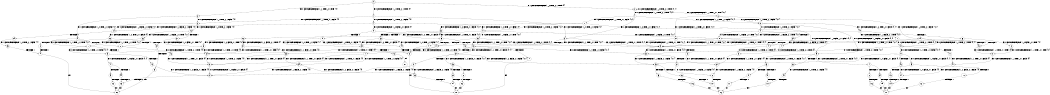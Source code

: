 digraph BCG {
size = "7, 10.5";
center = TRUE;
node [shape = circle];
0 [peripheries = 2];
0 -> 1 [label = "EX !0 !ATOMIC_EXCH_BRANCH (1, +1, TRUE, +0, 1, TRUE) !{0}"];
0 -> 2 [label = "EX !1 !ATOMIC_EXCH_BRANCH (1, +0, TRUE, +0, 1, TRUE) !{0}"];
0 -> 3 [label = "EX !0 !ATOMIC_EXCH_BRANCH (1, +1, TRUE, +0, 1, TRUE) !{0}"];
1 -> 4 [label = "EX !0 !ATOMIC_EXCH_BRANCH (1, +1, TRUE, +0, 1, FALSE) !{0}"];
1 -> 5 [label = "EX !1 !ATOMIC_EXCH_BRANCH (1, +0, TRUE, +0, 1, FALSE) !{0}"];
1 -> 6 [label = "EX !0 !ATOMIC_EXCH_BRANCH (1, +1, TRUE, +0, 1, FALSE) !{0}"];
2 -> 2 [label = "EX !1 !ATOMIC_EXCH_BRANCH (1, +0, TRUE, +0, 1, TRUE) !{0, 1}"];
2 -> 7 [label = "EX !0 !ATOMIC_EXCH_BRANCH (1, +1, TRUE, +0, 1, TRUE) !{0, 1}"];
2 -> 8 [label = "EX !0 !ATOMIC_EXCH_BRANCH (1, +1, TRUE, +0, 1, TRUE) !{0, 1}"];
3 -> 9 [label = "EX !1 !ATOMIC_EXCH_BRANCH (1, +0, TRUE, +0, 1, FALSE) !{0}"];
3 -> 6 [label = "EX !0 !ATOMIC_EXCH_BRANCH (1, +1, TRUE, +0, 1, FALSE) !{0}"];
4 -> 10 [label = "EX !0 !ATOMIC_EXCH_BRANCH (1, +0, FALSE, +0, 1, FALSE) !{0}"];
4 -> 11 [label = "EX !1 !ATOMIC_EXCH_BRANCH (1, +0, TRUE, +0, 1, FALSE) !{0}"];
4 -> 12 [label = "EX !0 !ATOMIC_EXCH_BRANCH (1, +0, FALSE, +0, 1, FALSE) !{0}"];
5 -> 13 [label = "EX !0 !ATOMIC_EXCH_BRANCH (1, +1, TRUE, +0, 1, TRUE) !{0, 1}"];
5 -> 14 [label = "TERMINATE !1"];
5 -> 15 [label = "EX !0 !ATOMIC_EXCH_BRANCH (1, +1, TRUE, +0, 1, TRUE) !{0, 1}"];
6 -> 16 [label = "EX !1 !ATOMIC_EXCH_BRANCH (1, +0, TRUE, +0, 1, FALSE) !{0}"];
6 -> 12 [label = "EX !0 !ATOMIC_EXCH_BRANCH (1, +0, FALSE, +0, 1, FALSE) !{0}"];
7 -> 17 [label = "EX !0 !ATOMIC_EXCH_BRANCH (1, +1, TRUE, +0, 1, FALSE) !{0, 1}"];
7 -> 5 [label = "EX !1 !ATOMIC_EXCH_BRANCH (1, +0, TRUE, +0, 1, FALSE) !{0, 1}"];
7 -> 18 [label = "EX !0 !ATOMIC_EXCH_BRANCH (1, +1, TRUE, +0, 1, FALSE) !{0, 1}"];
8 -> 19 [label = "EX !1 !ATOMIC_EXCH_BRANCH (1, +0, TRUE, +0, 1, FALSE) !{0, 1}"];
8 -> 18 [label = "EX !0 !ATOMIC_EXCH_BRANCH (1, +1, TRUE, +0, 1, FALSE) !{0, 1}"];
8 -> 20 [label = "EX !1 !ATOMIC_EXCH_BRANCH (1, +0, TRUE, +0, 1, FALSE) !{0, 1}"];
9 -> 21 [label = "EX !0 !ATOMIC_EXCH_BRANCH (1, +1, TRUE, +0, 1, TRUE) !{0, 1}"];
9 -> 22 [label = "TERMINATE !1"];
10 -> 23 [label = "EX !1 !ATOMIC_EXCH_BRANCH (1, +0, TRUE, +0, 1, FALSE) !{0}"];
10 -> 24 [label = "TERMINATE !0"];
11 -> 25 [label = "EX !0 !ATOMIC_EXCH_BRANCH (1, +0, FALSE, +0, 1, TRUE) !{0, 1}"];
11 -> 26 [label = "TERMINATE !1"];
11 -> 27 [label = "EX !0 !ATOMIC_EXCH_BRANCH (1, +0, FALSE, +0, 1, TRUE) !{0, 1}"];
12 -> 28 [label = "EX !1 !ATOMIC_EXCH_BRANCH (1, +0, TRUE, +0, 1, FALSE) !{0}"];
12 -> 29 [label = "TERMINATE !0"];
13 -> 30 [label = "EX !0 !ATOMIC_EXCH_BRANCH (1, +1, TRUE, +0, 1, FALSE) !{0, 1}"];
13 -> 31 [label = "TERMINATE !1"];
13 -> 32 [label = "EX !0 !ATOMIC_EXCH_BRANCH (1, +1, TRUE, +0, 1, FALSE) !{0, 1}"];
14 -> 33 [label = "EX !0 !ATOMIC_EXCH_BRANCH (1, +1, TRUE, +0, 1, TRUE) !{0}"];
14 -> 34 [label = "EX !0 !ATOMIC_EXCH_BRANCH (1, +1, TRUE, +0, 1, TRUE) !{0}"];
15 -> 32 [label = "EX !0 !ATOMIC_EXCH_BRANCH (1, +1, TRUE, +0, 1, FALSE) !{0, 1}"];
15 -> 35 [label = "TERMINATE !1"];
16 -> 36 [label = "EX !0 !ATOMIC_EXCH_BRANCH (1, +0, FALSE, +0, 1, TRUE) !{0, 1}"];
16 -> 37 [label = "TERMINATE !1"];
17 -> 38 [label = "EX !0 !ATOMIC_EXCH_BRANCH (1, +0, FALSE, +0, 1, FALSE) !{0, 1}"];
17 -> 11 [label = "EX !1 !ATOMIC_EXCH_BRANCH (1, +0, TRUE, +0, 1, FALSE) !{0, 1}"];
17 -> 39 [label = "EX !0 !ATOMIC_EXCH_BRANCH (1, +0, FALSE, +0, 1, FALSE) !{0, 1}"];
18 -> 40 [label = "EX !1 !ATOMIC_EXCH_BRANCH (1, +0, TRUE, +0, 1, FALSE) !{0, 1}"];
18 -> 39 [label = "EX !0 !ATOMIC_EXCH_BRANCH (1, +0, FALSE, +0, 1, FALSE) !{0, 1}"];
18 -> 41 [label = "EX !1 !ATOMIC_EXCH_BRANCH (1, +0, TRUE, +0, 1, FALSE) !{0, 1}"];
19 -> 42 [label = "EX !0 !ATOMIC_EXCH_BRANCH (1, +1, TRUE, +0, 1, TRUE) !{0, 1}"];
19 -> 43 [label = "TERMINATE !1"];
19 -> 15 [label = "EX !0 !ATOMIC_EXCH_BRANCH (1, +1, TRUE, +0, 1, TRUE) !{0, 1}"];
20 -> 15 [label = "EX !0 !ATOMIC_EXCH_BRANCH (1, +1, TRUE, +0, 1, TRUE) !{0, 1}"];
20 -> 44 [label = "TERMINATE !1"];
21 -> 45 [label = "EX !0 !ATOMIC_EXCH_BRANCH (1, +1, TRUE, +0, 1, FALSE) !{0, 1}"];
21 -> 46 [label = "TERMINATE !1"];
22 -> 34 [label = "EX !0 !ATOMIC_EXCH_BRANCH (1, +1, TRUE, +0, 1, TRUE) !{0}"];
23 -> 47 [label = "TERMINATE !0"];
23 -> 48 [label = "TERMINATE !1"];
24 -> 49 [label = "EX !1 !ATOMIC_EXCH_BRANCH (1, +0, TRUE, +0, 1, FALSE) !{1}"];
24 -> 50 [label = "EX !1 !ATOMIC_EXCH_BRANCH (1, +0, TRUE, +0, 1, FALSE) !{1}"];
25 -> 13 [label = "EX !0 !ATOMIC_EXCH_BRANCH (1, +1, TRUE, +0, 1, TRUE) !{0, 1}"];
25 -> 14 [label = "TERMINATE !1"];
25 -> 15 [label = "EX !0 !ATOMIC_EXCH_BRANCH (1, +1, TRUE, +0, 1, TRUE) !{0, 1}"];
26 -> 51 [label = "EX !0 !ATOMIC_EXCH_BRANCH (1, +0, FALSE, +0, 1, TRUE) !{0}"];
26 -> 52 [label = "EX !0 !ATOMIC_EXCH_BRANCH (1, +0, FALSE, +0, 1, TRUE) !{0}"];
27 -> 15 [label = "EX !0 !ATOMIC_EXCH_BRANCH (1, +1, TRUE, +0, 1, TRUE) !{0, 1}"];
27 -> 44 [label = "TERMINATE !1"];
28 -> 53 [label = "TERMINATE !0"];
28 -> 54 [label = "TERMINATE !1"];
29 -> 55 [label = "EX !1 !ATOMIC_EXCH_BRANCH (1, +0, TRUE, +0, 1, FALSE) !{1}"];
30 -> 56 [label = "EX !0 !ATOMIC_EXCH_BRANCH (1, +0, FALSE, +0, 1, FALSE) !{0, 1}"];
30 -> 57 [label = "TERMINATE !1"];
30 -> 58 [label = "EX !0 !ATOMIC_EXCH_BRANCH (1, +0, FALSE, +0, 1, FALSE) !{0, 1}"];
31 -> 59 [label = "EX !0 !ATOMIC_EXCH_BRANCH (1, +1, TRUE, +0, 1, FALSE) !{0}"];
31 -> 60 [label = "EX !0 !ATOMIC_EXCH_BRANCH (1, +1, TRUE, +0, 1, FALSE) !{0}"];
32 -> 58 [label = "EX !0 !ATOMIC_EXCH_BRANCH (1, +0, FALSE, +0, 1, FALSE) !{0, 1}"];
32 -> 61 [label = "TERMINATE !1"];
33 -> 59 [label = "EX !0 !ATOMIC_EXCH_BRANCH (1, +1, TRUE, +0, 1, FALSE) !{0}"];
33 -> 60 [label = "EX !0 !ATOMIC_EXCH_BRANCH (1, +1, TRUE, +0, 1, FALSE) !{0}"];
34 -> 60 [label = "EX !0 !ATOMIC_EXCH_BRANCH (1, +1, TRUE, +0, 1, FALSE) !{0}"];
35 -> 62 [label = "EX !0 !ATOMIC_EXCH_BRANCH (1, +1, TRUE, +0, 1, FALSE) !{0}"];
36 -> 21 [label = "EX !0 !ATOMIC_EXCH_BRANCH (1, +1, TRUE, +0, 1, TRUE) !{0, 1}"];
36 -> 22 [label = "TERMINATE !1"];
37 -> 52 [label = "EX !0 !ATOMIC_EXCH_BRANCH (1, +0, FALSE, +0, 1, TRUE) !{0}"];
38 -> 23 [label = "EX !1 !ATOMIC_EXCH_BRANCH (1, +0, TRUE, +0, 1, FALSE) !{0, 1}"];
38 -> 63 [label = "TERMINATE !0"];
39 -> 64 [label = "EX !1 !ATOMIC_EXCH_BRANCH (1, +0, TRUE, +0, 1, FALSE) !{0, 1}"];
39 -> 65 [label = "EX !1 !ATOMIC_EXCH_BRANCH (1, +0, TRUE, +0, 1, FALSE) !{0, 1}"];
39 -> 66 [label = "TERMINATE !0"];
40 -> 67 [label = "EX !0 !ATOMIC_EXCH_BRANCH (1, +0, FALSE, +0, 1, TRUE) !{0, 1}"];
40 -> 68 [label = "TERMINATE !1"];
40 -> 27 [label = "EX !0 !ATOMIC_EXCH_BRANCH (1, +0, FALSE, +0, 1, TRUE) !{0, 1}"];
41 -> 27 [label = "EX !0 !ATOMIC_EXCH_BRANCH (1, +0, FALSE, +0, 1, TRUE) !{0, 1}"];
41 -> 69 [label = "TERMINATE !1"];
42 -> 70 [label = "EX !0 !ATOMIC_EXCH_BRANCH (1, +1, TRUE, +0, 1, FALSE) !{0, 1}"];
42 -> 71 [label = "TERMINATE !1"];
42 -> 32 [label = "EX !0 !ATOMIC_EXCH_BRANCH (1, +1, TRUE, +0, 1, FALSE) !{0, 1}"];
43 -> 72 [label = "EX !0 !ATOMIC_EXCH_BRANCH (1, +1, TRUE, +0, 1, TRUE) !{0}"];
44 -> 73 [label = "EX !0 !ATOMIC_EXCH_BRANCH (1, +1, TRUE, +0, 1, TRUE) !{0}"];
45 -> 74 [label = "EX !0 !ATOMIC_EXCH_BRANCH (1, +0, FALSE, +0, 1, FALSE) !{0, 1}"];
45 -> 75 [label = "TERMINATE !1"];
46 -> 60 [label = "EX !0 !ATOMIC_EXCH_BRANCH (1, +1, TRUE, +0, 1, FALSE) !{0}"];
47 -> 76 [label = "TERMINATE !1"];
48 -> 77 [label = "TERMINATE !0"];
49 -> 76 [label = "TERMINATE !1"];
50 -> 78 [label = "TERMINATE !1"];
51 -> 33 [label = "EX !0 !ATOMIC_EXCH_BRANCH (1, +1, TRUE, +0, 1, TRUE) !{0}"];
51 -> 34 [label = "EX !0 !ATOMIC_EXCH_BRANCH (1, +1, TRUE, +0, 1, TRUE) !{0}"];
52 -> 34 [label = "EX !0 !ATOMIC_EXCH_BRANCH (1, +1, TRUE, +0, 1, TRUE) !{0}"];
53 -> 79 [label = "TERMINATE !1"];
54 -> 80 [label = "TERMINATE !0"];
55 -> 79 [label = "TERMINATE !1"];
56 -> 81 [label = "TERMINATE !0"];
56 -> 82 [label = "TERMINATE !1"];
57 -> 83 [label = "EX !0 !ATOMIC_EXCH_BRANCH (1, +0, FALSE, +0, 1, FALSE) !{0}"];
57 -> 84 [label = "EX !0 !ATOMIC_EXCH_BRANCH (1, +0, FALSE, +0, 1, FALSE) !{0}"];
58 -> 85 [label = "TERMINATE !0"];
58 -> 86 [label = "TERMINATE !1"];
59 -> 83 [label = "EX !0 !ATOMIC_EXCH_BRANCH (1, +0, FALSE, +0, 1, FALSE) !{0}"];
59 -> 84 [label = "EX !0 !ATOMIC_EXCH_BRANCH (1, +0, FALSE, +0, 1, FALSE) !{0}"];
60 -> 84 [label = "EX !0 !ATOMIC_EXCH_BRANCH (1, +0, FALSE, +0, 1, FALSE) !{0}"];
61 -> 87 [label = "EX !0 !ATOMIC_EXCH_BRANCH (1, +0, FALSE, +0, 1, FALSE) !{0}"];
62 -> 87 [label = "EX !0 !ATOMIC_EXCH_BRANCH (1, +0, FALSE, +0, 1, FALSE) !{0}"];
63 -> 49 [label = "EX !1 !ATOMIC_EXCH_BRANCH (1, +0, TRUE, +0, 1, FALSE) !{1}"];
63 -> 50 [label = "EX !1 !ATOMIC_EXCH_BRANCH (1, +0, TRUE, +0, 1, FALSE) !{1}"];
64 -> 88 [label = "TERMINATE !0"];
64 -> 89 [label = "TERMINATE !1"];
65 -> 90 [label = "TERMINATE !0"];
65 -> 91 [label = "TERMINATE !1"];
66 -> 92 [label = "EX !1 !ATOMIC_EXCH_BRANCH (1, +0, TRUE, +0, 1, FALSE) !{1}"];
67 -> 42 [label = "EX !0 !ATOMIC_EXCH_BRANCH (1, +1, TRUE, +0, 1, TRUE) !{0, 1}"];
67 -> 43 [label = "TERMINATE !1"];
67 -> 15 [label = "EX !0 !ATOMIC_EXCH_BRANCH (1, +1, TRUE, +0, 1, TRUE) !{0, 1}"];
68 -> 93 [label = "EX !0 !ATOMIC_EXCH_BRANCH (1, +0, FALSE, +0, 1, TRUE) !{0}"];
69 -> 94 [label = "EX !0 !ATOMIC_EXCH_BRANCH (1, +0, FALSE, +0, 1, TRUE) !{0}"];
70 -> 95 [label = "EX !0 !ATOMIC_EXCH_BRANCH (1, +0, FALSE, +0, 1, FALSE) !{0, 1}"];
70 -> 96 [label = "TERMINATE !1"];
70 -> 58 [label = "EX !0 !ATOMIC_EXCH_BRANCH (1, +0, FALSE, +0, 1, FALSE) !{0, 1}"];
71 -> 97 [label = "EX !0 !ATOMIC_EXCH_BRANCH (1, +1, TRUE, +0, 1, FALSE) !{0}"];
72 -> 97 [label = "EX !0 !ATOMIC_EXCH_BRANCH (1, +1, TRUE, +0, 1, FALSE) !{0}"];
73 -> 62 [label = "EX !0 !ATOMIC_EXCH_BRANCH (1, +1, TRUE, +0, 1, FALSE) !{0}"];
74 -> 98 [label = "TERMINATE !0"];
74 -> 99 [label = "TERMINATE !1"];
75 -> 84 [label = "EX !0 !ATOMIC_EXCH_BRANCH (1, +0, FALSE, +0, 1, FALSE) !{0}"];
76 -> 100 [label = "exit"];
77 -> 100 [label = "exit"];
78 -> 101 [label = "exit"];
79 -> 102 [label = "exit"];
80 -> 102 [label = "exit"];
81 -> 103 [label = "TERMINATE !1"];
82 -> 104 [label = "TERMINATE !0"];
83 -> 104 [label = "TERMINATE !0"];
84 -> 105 [label = "TERMINATE !0"];
85 -> 106 [label = "TERMINATE !1"];
86 -> 107 [label = "TERMINATE !0"];
87 -> 107 [label = "TERMINATE !0"];
88 -> 108 [label = "TERMINATE !1"];
89 -> 109 [label = "TERMINATE !0"];
90 -> 110 [label = "TERMINATE !1"];
91 -> 111 [label = "TERMINATE !0"];
92 -> 110 [label = "TERMINATE !1"];
93 -> 72 [label = "EX !0 !ATOMIC_EXCH_BRANCH (1, +1, TRUE, +0, 1, TRUE) !{0}"];
94 -> 73 [label = "EX !0 !ATOMIC_EXCH_BRANCH (1, +1, TRUE, +0, 1, TRUE) !{0}"];
95 -> 112 [label = "TERMINATE !0"];
95 -> 113 [label = "TERMINATE !1"];
96 -> 114 [label = "EX !0 !ATOMIC_EXCH_BRANCH (1, +0, FALSE, +0, 1, FALSE) !{0}"];
97 -> 114 [label = "EX !0 !ATOMIC_EXCH_BRANCH (1, +0, FALSE, +0, 1, FALSE) !{0}"];
98 -> 115 [label = "TERMINATE !1"];
99 -> 105 [label = "TERMINATE !0"];
103 -> 100 [label = "exit"];
104 -> 100 [label = "exit"];
105 -> 102 [label = "exit"];
106 -> 116 [label = "exit"];
107 -> 116 [label = "exit"];
108 -> 117 [label = "exit"];
109 -> 117 [label = "exit"];
110 -> 116 [label = "exit"];
111 -> 116 [label = "exit"];
112 -> 118 [label = "TERMINATE !1"];
113 -> 119 [label = "TERMINATE !0"];
114 -> 119 [label = "TERMINATE !0"];
115 -> 102 [label = "exit"];
118 -> 117 [label = "exit"];
119 -> 117 [label = "exit"];
}
